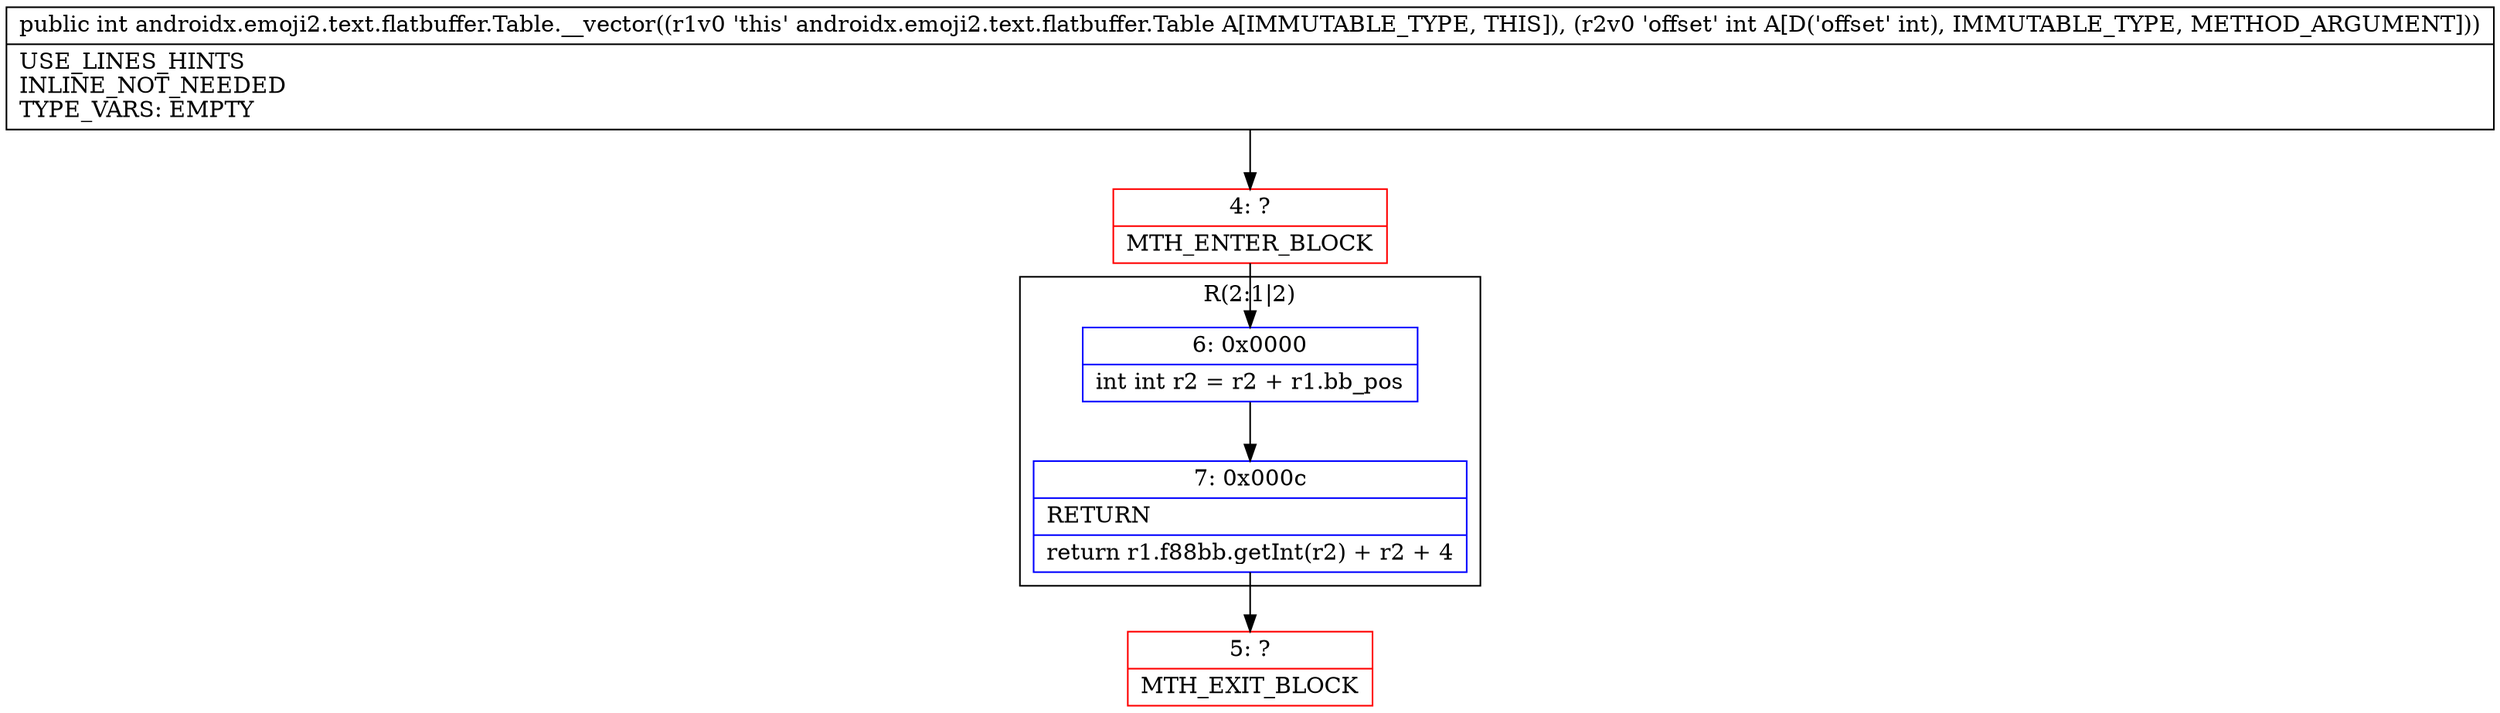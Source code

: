 digraph "CFG forandroidx.emoji2.text.flatbuffer.Table.__vector(I)I" {
subgraph cluster_Region_2055656272 {
label = "R(2:1|2)";
node [shape=record,color=blue];
Node_6 [shape=record,label="{6\:\ 0x0000|int int r2 = r2 + r1.bb_pos\l}"];
Node_7 [shape=record,label="{7\:\ 0x000c|RETURN\l|return r1.f88bb.getInt(r2) + r2 + 4\l}"];
}
Node_4 [shape=record,color=red,label="{4\:\ ?|MTH_ENTER_BLOCK\l}"];
Node_5 [shape=record,color=red,label="{5\:\ ?|MTH_EXIT_BLOCK\l}"];
MethodNode[shape=record,label="{public int androidx.emoji2.text.flatbuffer.Table.__vector((r1v0 'this' androidx.emoji2.text.flatbuffer.Table A[IMMUTABLE_TYPE, THIS]), (r2v0 'offset' int A[D('offset' int), IMMUTABLE_TYPE, METHOD_ARGUMENT]))  | USE_LINES_HINTS\lINLINE_NOT_NEEDED\lTYPE_VARS: EMPTY\l}"];
MethodNode -> Node_4;Node_6 -> Node_7;
Node_7 -> Node_5;
Node_4 -> Node_6;
}

